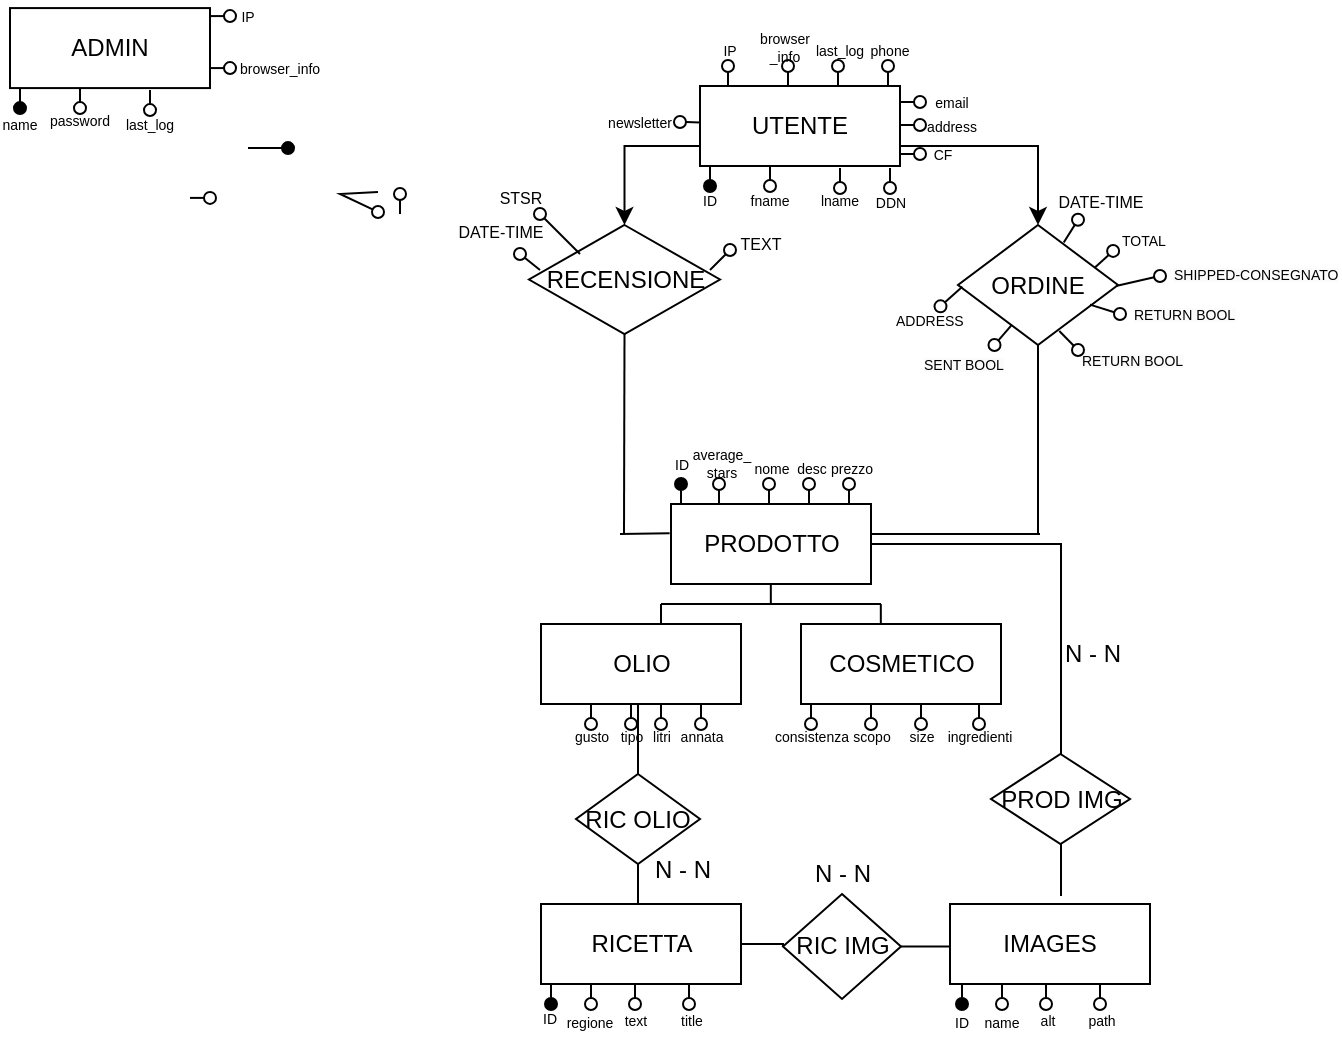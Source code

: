 <mxfile version="24.1.0" type="device">
  <diagram name="Page-1" id="3AYKA9QVEAdV145p8R4H">
    <mxGraphModel dx="765" dy="475" grid="1" gridSize="10" guides="1" tooltips="1" connect="1" arrows="1" fold="1" page="1" pageScale="1" pageWidth="850" pageHeight="1100" math="0" shadow="0">
      <root>
        <mxCell id="0" />
        <mxCell id="1" parent="0" />
        <mxCell id="TqLUojS1CVR_VBdu6LNA-1" value="ADMIN" style="whiteSpace=wrap;html=1;align=center;" vertex="1" parent="1">
          <mxGeometry x="305" y="277.04" width="100" height="40" as="geometry" />
        </mxCell>
        <mxCell id="TqLUojS1CVR_VBdu6LNA-2" value="" style="endArrow=oval;html=1;rounded=0;endFill=1;" edge="1" parent="1">
          <mxGeometry width="50" height="50" relative="1" as="geometry">
            <mxPoint x="424" y="347.04" as="sourcePoint" />
            <mxPoint x="444" y="347.04" as="targetPoint" />
          </mxGeometry>
        </mxCell>
        <mxCell id="TqLUojS1CVR_VBdu6LNA-3" value="" style="endArrow=oval;html=1;rounded=0;endFill=0;" edge="1" parent="1">
          <mxGeometry width="50" height="50" relative="1" as="geometry">
            <mxPoint x="500" y="380" as="sourcePoint" />
            <mxPoint x="500" y="370" as="targetPoint" />
          </mxGeometry>
        </mxCell>
        <mxCell id="TqLUojS1CVR_VBdu6LNA-4" value="" style="endArrow=oval;html=1;rounded=0;endFill=1;" edge="1" parent="1">
          <mxGeometry width="50" height="50" relative="1" as="geometry">
            <mxPoint x="310" y="317.04" as="sourcePoint" />
            <mxPoint x="310" y="327.04" as="targetPoint" />
          </mxGeometry>
        </mxCell>
        <mxCell id="TqLUojS1CVR_VBdu6LNA-5" value="name" style="text;html=1;align=center;verticalAlign=middle;whiteSpace=wrap;rounded=0;fontSize=7;" vertex="1" parent="1">
          <mxGeometry x="300" y="331.04" width="20" height="10" as="geometry" />
        </mxCell>
        <mxCell id="TqLUojS1CVR_VBdu6LNA-11" value="" style="endArrow=oval;html=1;rounded=0;endFill=0;" edge="1" parent="1">
          <mxGeometry width="50" height="50" relative="1" as="geometry">
            <mxPoint x="340" y="317.04" as="sourcePoint" />
            <mxPoint x="340" y="327.04" as="targetPoint" />
          </mxGeometry>
        </mxCell>
        <mxCell id="TqLUojS1CVR_VBdu6LNA-12" value="password" style="text;html=1;align=center;verticalAlign=middle;whiteSpace=wrap;rounded=0;fontSize=7;" vertex="1" parent="1">
          <mxGeometry x="330" y="327.04" width="20" height="13" as="geometry" />
        </mxCell>
        <mxCell id="TqLUojS1CVR_VBdu6LNA-13" value="" style="endArrow=oval;html=1;rounded=0;endFill=0;" edge="1" parent="1">
          <mxGeometry width="50" height="50" relative="1" as="geometry">
            <mxPoint x="375" y="318.04" as="sourcePoint" />
            <mxPoint x="375" y="328.04" as="targetPoint" />
          </mxGeometry>
        </mxCell>
        <mxCell id="TqLUojS1CVR_VBdu6LNA-14" value="last_log" style="text;html=1;align=center;verticalAlign=middle;whiteSpace=wrap;rounded=0;fontSize=7;" vertex="1" parent="1">
          <mxGeometry x="365" y="331.04" width="20" height="10" as="geometry" />
        </mxCell>
        <mxCell id="TqLUojS1CVR_VBdu6LNA-15" value="" style="endArrow=oval;html=1;rounded=0;endFill=0;" edge="1" parent="1">
          <mxGeometry width="50" height="50" relative="1" as="geometry">
            <mxPoint x="405" y="307.04" as="sourcePoint" />
            <mxPoint x="415" y="307.04" as="targetPoint" />
          </mxGeometry>
        </mxCell>
        <mxCell id="TqLUojS1CVR_VBdu6LNA-16" value="browser_info" style="text;html=1;align=center;verticalAlign=middle;whiteSpace=wrap;rounded=0;fontSize=7;" vertex="1" parent="1">
          <mxGeometry x="430" y="303.04" width="20" height="10" as="geometry" />
        </mxCell>
        <mxCell id="TqLUojS1CVR_VBdu6LNA-17" value="" style="endArrow=oval;html=1;rounded=0;endFill=0;" edge="1" parent="1">
          <mxGeometry width="50" height="50" relative="1" as="geometry">
            <mxPoint x="405" y="281.04" as="sourcePoint" />
            <mxPoint x="415" y="281.04" as="targetPoint" />
          </mxGeometry>
        </mxCell>
        <mxCell id="TqLUojS1CVR_VBdu6LNA-18" value="IP" style="text;html=1;align=center;verticalAlign=middle;whiteSpace=wrap;rounded=0;fontSize=7;" vertex="1" parent="1">
          <mxGeometry x="414" y="277.04" width="20" height="10" as="geometry" />
        </mxCell>
        <mxCell id="TqLUojS1CVR_VBdu6LNA-127" style="edgeStyle=orthogonalEdgeStyle;rounded=0;orthogonalLoop=1;jettySize=auto;html=1;exitX=0;exitY=0.75;exitDx=0;exitDy=0;" edge="1" parent="1" source="TqLUojS1CVR_VBdu6LNA-20" target="TqLUojS1CVR_VBdu6LNA-128">
          <mxGeometry relative="1" as="geometry">
            <mxPoint x="600" y="400" as="targetPoint" />
          </mxGeometry>
        </mxCell>
        <mxCell id="TqLUojS1CVR_VBdu6LNA-129" style="edgeStyle=orthogonalEdgeStyle;rounded=0;orthogonalLoop=1;jettySize=auto;html=1;exitX=1;exitY=0.75;exitDx=0;exitDy=0;" edge="1" parent="1" source="TqLUojS1CVR_VBdu6LNA-20" target="TqLUojS1CVR_VBdu6LNA-130">
          <mxGeometry relative="1" as="geometry">
            <mxPoint x="820" y="400" as="targetPoint" />
          </mxGeometry>
        </mxCell>
        <mxCell id="TqLUojS1CVR_VBdu6LNA-20" value="UTENTE" style="whiteSpace=wrap;html=1;align=center;" vertex="1" parent="1">
          <mxGeometry x="650" y="316" width="100" height="40" as="geometry" />
        </mxCell>
        <mxCell id="TqLUojS1CVR_VBdu6LNA-21" value="" style="endArrow=oval;html=1;rounded=0;endFill=1;" edge="1" parent="1">
          <mxGeometry width="50" height="50" relative="1" as="geometry">
            <mxPoint x="655" y="356" as="sourcePoint" />
            <mxPoint x="655" y="366" as="targetPoint" />
          </mxGeometry>
        </mxCell>
        <mxCell id="TqLUojS1CVR_VBdu6LNA-22" value="" style="endArrow=oval;html=1;rounded=0;endFill=0;" edge="1" parent="1">
          <mxGeometry width="50" height="50" relative="1" as="geometry">
            <mxPoint x="685" y="356" as="sourcePoint" />
            <mxPoint x="685" y="366" as="targetPoint" />
          </mxGeometry>
        </mxCell>
        <mxCell id="TqLUojS1CVR_VBdu6LNA-23" value="" style="endArrow=oval;html=1;rounded=0;endFill=0;" edge="1" parent="1">
          <mxGeometry width="50" height="50" relative="1" as="geometry">
            <mxPoint x="720" y="357" as="sourcePoint" />
            <mxPoint x="720" y="367" as="targetPoint" />
          </mxGeometry>
        </mxCell>
        <mxCell id="TqLUojS1CVR_VBdu6LNA-24" value="" style="endArrow=oval;html=1;rounded=0;endFill=0;" edge="1" parent="1">
          <mxGeometry width="50" height="50" relative="1" as="geometry">
            <mxPoint x="750" y="335.5" as="sourcePoint" />
            <mxPoint x="760" y="335.5" as="targetPoint" />
          </mxGeometry>
        </mxCell>
        <mxCell id="TqLUojS1CVR_VBdu6LNA-25" value="address" style="text;html=1;align=center;verticalAlign=middle;whiteSpace=wrap;rounded=0;fontSize=7;" vertex="1" parent="1">
          <mxGeometry x="766" y="331.5" width="20" height="10" as="geometry" />
        </mxCell>
        <mxCell id="TqLUojS1CVR_VBdu6LNA-26" value="" style="endArrow=oval;html=1;rounded=0;endFill=0;" edge="1" parent="1">
          <mxGeometry width="50" height="50" relative="1" as="geometry">
            <mxPoint x="750" y="350" as="sourcePoint" />
            <mxPoint x="760" y="350" as="targetPoint" />
          </mxGeometry>
        </mxCell>
        <mxCell id="TqLUojS1CVR_VBdu6LNA-27" value="ID" style="text;html=1;align=center;verticalAlign=middle;whiteSpace=wrap;rounded=0;fontSize=7;" vertex="1" parent="1">
          <mxGeometry x="645" y="369" width="20" height="10" as="geometry" />
        </mxCell>
        <mxCell id="TqLUojS1CVR_VBdu6LNA-28" value="fname" style="text;html=1;align=center;verticalAlign=middle;whiteSpace=wrap;rounded=0;fontSize=7;" vertex="1" parent="1">
          <mxGeometry x="675" y="369" width="20" height="10" as="geometry" />
        </mxCell>
        <mxCell id="TqLUojS1CVR_VBdu6LNA-29" value="lname" style="text;html=1;align=center;verticalAlign=middle;whiteSpace=wrap;rounded=0;fontSize=7;" vertex="1" parent="1">
          <mxGeometry x="710" y="369" width="20" height="10" as="geometry" />
        </mxCell>
        <mxCell id="TqLUojS1CVR_VBdu6LNA-30" value="" style="endArrow=oval;html=1;rounded=0;endFill=0;" edge="1" parent="1">
          <mxGeometry width="50" height="50" relative="1" as="geometry">
            <mxPoint x="745" y="357" as="sourcePoint" />
            <mxPoint x="745" y="367" as="targetPoint" />
          </mxGeometry>
        </mxCell>
        <mxCell id="TqLUojS1CVR_VBdu6LNA-31" value="DDN" style="text;html=1;align=center;verticalAlign=middle;whiteSpace=wrap;rounded=0;fontSize=7;" vertex="1" parent="1">
          <mxGeometry x="738" y="370" width="15" height="9" as="geometry" />
        </mxCell>
        <mxCell id="TqLUojS1CVR_VBdu6LNA-32" value="CF" style="text;html=1;align=center;verticalAlign=middle;whiteSpace=wrap;rounded=0;fontSize=7;" vertex="1" parent="1">
          <mxGeometry x="764" y="346" width="15" height="9" as="geometry" />
        </mxCell>
        <mxCell id="TqLUojS1CVR_VBdu6LNA-33" value="" style="endArrow=oval;html=1;rounded=0;endFill=0;" edge="1" parent="1">
          <mxGeometry width="50" height="50" relative="1" as="geometry">
            <mxPoint x="750" y="324" as="sourcePoint" />
            <mxPoint x="760" y="324" as="targetPoint" />
          </mxGeometry>
        </mxCell>
        <mxCell id="TqLUojS1CVR_VBdu6LNA-34" value="email" style="text;html=1;align=center;verticalAlign=middle;whiteSpace=wrap;rounded=0;fontSize=7;" vertex="1" parent="1">
          <mxGeometry x="766" y="320" width="20" height="10" as="geometry" />
        </mxCell>
        <mxCell id="TqLUojS1CVR_VBdu6LNA-36" value="phone" style="text;html=1;align=center;verticalAlign=middle;whiteSpace=wrap;rounded=0;fontSize=7;" vertex="1" parent="1">
          <mxGeometry x="735" y="294" width="20" height="10" as="geometry" />
        </mxCell>
        <mxCell id="TqLUojS1CVR_VBdu6LNA-37" value="" style="endArrow=oval;html=1;rounded=0;endFill=0;" edge="1" parent="1">
          <mxGeometry width="50" height="50" relative="1" as="geometry">
            <mxPoint x="744" y="316" as="sourcePoint" />
            <mxPoint x="744" y="306" as="targetPoint" />
          </mxGeometry>
        </mxCell>
        <mxCell id="TqLUojS1CVR_VBdu6LNA-38" value="last_log" style="text;html=1;align=center;verticalAlign=middle;whiteSpace=wrap;rounded=0;fontSize=7;" vertex="1" parent="1">
          <mxGeometry x="710" y="294" width="20" height="10" as="geometry" />
        </mxCell>
        <mxCell id="TqLUojS1CVR_VBdu6LNA-39" value="" style="endArrow=oval;html=1;rounded=0;endFill=0;" edge="1" parent="1">
          <mxGeometry width="50" height="50" relative="1" as="geometry">
            <mxPoint x="719" y="316" as="sourcePoint" />
            <mxPoint x="719" y="306" as="targetPoint" />
          </mxGeometry>
        </mxCell>
        <mxCell id="TqLUojS1CVR_VBdu6LNA-40" value="browser _info" style="text;html=1;align=center;verticalAlign=middle;whiteSpace=wrap;rounded=0;fontSize=7;" vertex="1" parent="1">
          <mxGeometry x="680" y="290" width="25" height="14" as="geometry" />
        </mxCell>
        <mxCell id="TqLUojS1CVR_VBdu6LNA-41" value="" style="endArrow=oval;html=1;rounded=0;endFill=0;" edge="1" parent="1">
          <mxGeometry width="50" height="50" relative="1" as="geometry">
            <mxPoint x="694" y="316" as="sourcePoint" />
            <mxPoint x="694" y="306" as="targetPoint" />
          </mxGeometry>
        </mxCell>
        <mxCell id="TqLUojS1CVR_VBdu6LNA-42" value="IP" style="text;html=1;align=center;verticalAlign=middle;whiteSpace=wrap;rounded=0;fontSize=7;" vertex="1" parent="1">
          <mxGeometry x="655" y="294" width="20" height="10" as="geometry" />
        </mxCell>
        <mxCell id="TqLUojS1CVR_VBdu6LNA-43" value="" style="endArrow=oval;html=1;rounded=0;endFill=0;" edge="1" parent="1">
          <mxGeometry width="50" height="50" relative="1" as="geometry">
            <mxPoint x="664" y="316" as="sourcePoint" />
            <mxPoint x="664" y="306" as="targetPoint" />
          </mxGeometry>
        </mxCell>
        <mxCell id="TqLUojS1CVR_VBdu6LNA-46" value="" style="endArrow=oval;html=1;rounded=0;endFill=0;" edge="1" parent="1">
          <mxGeometry width="50" height="50" relative="1" as="geometry">
            <mxPoint x="489" y="369" as="sourcePoint" />
            <mxPoint x="489" y="379" as="targetPoint" />
            <Array as="points">
              <mxPoint x="470" y="370" />
            </Array>
          </mxGeometry>
        </mxCell>
        <mxCell id="TqLUojS1CVR_VBdu6LNA-47" value="" style="endArrow=oval;html=1;rounded=0;endFill=0;" edge="1" parent="1">
          <mxGeometry width="50" height="50" relative="1" as="geometry">
            <mxPoint x="395" y="371.95" as="sourcePoint" />
            <mxPoint x="405" y="371.95" as="targetPoint" />
          </mxGeometry>
        </mxCell>
        <mxCell id="TqLUojS1CVR_VBdu6LNA-48" value="" style="endArrow=oval;html=1;rounded=0;endFill=0;entryX=-0.122;entryY=1.023;entryDx=0;entryDy=0;entryPerimeter=0;" edge="1" parent="1" target="TqLUojS1CVR_VBdu6LNA-140">
          <mxGeometry width="50" height="50" relative="1" as="geometry">
            <mxPoint x="845" y="409" as="sourcePoint" />
            <mxPoint x="855" y="393.91" as="targetPoint" />
          </mxGeometry>
        </mxCell>
        <mxCell id="TqLUojS1CVR_VBdu6LNA-50" value="" style="endArrow=oval;html=1;rounded=0;endFill=0;" edge="1" parent="1">
          <mxGeometry width="50" height="50" relative="1" as="geometry">
            <mxPoint x="650" y="334.19" as="sourcePoint" />
            <mxPoint x="640" y="334" as="targetPoint" />
          </mxGeometry>
        </mxCell>
        <mxCell id="TqLUojS1CVR_VBdu6LNA-51" value="newsletter" style="text;html=1;align=center;verticalAlign=middle;whiteSpace=wrap;rounded=0;fontSize=7;" vertex="1" parent="1">
          <mxGeometry x="610" y="330" width="20" height="10" as="geometry" />
        </mxCell>
        <mxCell id="TqLUojS1CVR_VBdu6LNA-123" style="edgeStyle=orthogonalEdgeStyle;rounded=0;orthogonalLoop=1;jettySize=auto;html=1;exitX=1;exitY=0.5;exitDx=0;exitDy=0;endArrow=none;endFill=0;entryX=0.555;entryY=-0.1;entryDx=0;entryDy=0;entryPerimeter=0;" edge="1" parent="1" source="TqLUojS1CVR_VBdu6LNA-52" target="TqLUojS1CVR_VBdu6LNA-107">
          <mxGeometry relative="1" as="geometry">
            <mxPoint x="850.5" y="545" as="targetPoint" />
          </mxGeometry>
        </mxCell>
        <mxCell id="TqLUojS1CVR_VBdu6LNA-52" value="PRODOTTO" style="whiteSpace=wrap;html=1;align=center;" vertex="1" parent="1">
          <mxGeometry x="635.5" y="525" width="100" height="40" as="geometry" />
        </mxCell>
        <mxCell id="TqLUojS1CVR_VBdu6LNA-53" value="" style="endArrow=oval;html=1;rounded=0;endFill=1;" edge="1" parent="1">
          <mxGeometry width="50" height="50" relative="1" as="geometry">
            <mxPoint x="640.5" y="525" as="sourcePoint" />
            <mxPoint x="640.5" y="515" as="targetPoint" />
          </mxGeometry>
        </mxCell>
        <mxCell id="TqLUojS1CVR_VBdu6LNA-54" value="ID" style="text;html=1;align=center;verticalAlign=middle;whiteSpace=wrap;rounded=0;fontSize=7;" vertex="1" parent="1">
          <mxGeometry x="630.5" y="501" width="20" height="10" as="geometry" />
        </mxCell>
        <mxCell id="TqLUojS1CVR_VBdu6LNA-55" value="average_&lt;div&gt;stars&lt;/div&gt;" style="text;html=1;align=center;verticalAlign=middle;whiteSpace=wrap;rounded=0;fontSize=7;" vertex="1" parent="1">
          <mxGeometry x="650.5" y="500" width="20" height="10" as="geometry" />
        </mxCell>
        <mxCell id="TqLUojS1CVR_VBdu6LNA-56" value="" style="endArrow=oval;html=1;rounded=0;endFill=0;" edge="1" parent="1">
          <mxGeometry width="50" height="50" relative="1" as="geometry">
            <mxPoint x="659.5" y="525" as="sourcePoint" />
            <mxPoint x="659.5" y="515" as="targetPoint" />
          </mxGeometry>
        </mxCell>
        <mxCell id="TqLUojS1CVR_VBdu6LNA-57" value="nome" style="text;html=1;align=center;verticalAlign=middle;whiteSpace=wrap;rounded=0;fontSize=7;" vertex="1" parent="1">
          <mxGeometry x="675.5" y="503" width="20" height="10" as="geometry" />
        </mxCell>
        <mxCell id="TqLUojS1CVR_VBdu6LNA-58" value="" style="endArrow=oval;html=1;rounded=0;endFill=0;" edge="1" parent="1">
          <mxGeometry width="50" height="50" relative="1" as="geometry">
            <mxPoint x="684.5" y="525" as="sourcePoint" />
            <mxPoint x="684.5" y="515" as="targetPoint" />
          </mxGeometry>
        </mxCell>
        <mxCell id="TqLUojS1CVR_VBdu6LNA-59" value="desc" style="text;html=1;align=center;verticalAlign=middle;whiteSpace=wrap;rounded=0;fontSize=7;" vertex="1" parent="1">
          <mxGeometry x="695.5" y="503" width="20" height="10" as="geometry" />
        </mxCell>
        <mxCell id="TqLUojS1CVR_VBdu6LNA-60" value="" style="endArrow=oval;html=1;rounded=0;endFill=0;" edge="1" parent="1">
          <mxGeometry width="50" height="50" relative="1" as="geometry">
            <mxPoint x="704.5" y="525" as="sourcePoint" />
            <mxPoint x="704.5" y="515" as="targetPoint" />
          </mxGeometry>
        </mxCell>
        <mxCell id="TqLUojS1CVR_VBdu6LNA-116" style="edgeStyle=orthogonalEdgeStyle;rounded=0;orthogonalLoop=1;jettySize=auto;html=1;exitX=0.5;exitY=1;exitDx=0;exitDy=0;" edge="1" parent="1" source="TqLUojS1CVR_VBdu6LNA-61">
          <mxGeometry relative="1" as="geometry">
            <mxPoint x="620.5" y="615" as="targetPoint" />
          </mxGeometry>
        </mxCell>
        <mxCell id="TqLUojS1CVR_VBdu6LNA-119" style="edgeStyle=orthogonalEdgeStyle;rounded=0;orthogonalLoop=1;jettySize=auto;html=1;exitX=0.5;exitY=1;exitDx=0;exitDy=0;entryX=0.5;entryY=0;entryDx=0;entryDy=0;endArrow=none;endFill=0;" edge="1" parent="1" source="TqLUojS1CVR_VBdu6LNA-61" target="TqLUojS1CVR_VBdu6LNA-118">
          <mxGeometry relative="1" as="geometry" />
        </mxCell>
        <mxCell id="TqLUojS1CVR_VBdu6LNA-61" value="OLIO" style="whiteSpace=wrap;html=1;align=center;" vertex="1" parent="1">
          <mxGeometry x="570.5" y="585" width="100" height="40" as="geometry" />
        </mxCell>
        <mxCell id="TqLUojS1CVR_VBdu6LNA-62" value="COSMETICO" style="whiteSpace=wrap;html=1;align=center;" vertex="1" parent="1">
          <mxGeometry x="700.5" y="585" width="100" height="40" as="geometry" />
        </mxCell>
        <mxCell id="TqLUojS1CVR_VBdu6LNA-63" value="" style="endArrow=none;html=1;rounded=0;" edge="1" parent="1">
          <mxGeometry width="50" height="50" relative="1" as="geometry">
            <mxPoint x="630.5" y="585" as="sourcePoint" />
            <mxPoint x="630.5" y="575" as="targetPoint" />
          </mxGeometry>
        </mxCell>
        <mxCell id="TqLUojS1CVR_VBdu6LNA-64" value="" style="endArrow=none;html=1;rounded=0;" edge="1" parent="1">
          <mxGeometry width="50" height="50" relative="1" as="geometry">
            <mxPoint x="740.41" y="585" as="sourcePoint" />
            <mxPoint x="740.41" y="575" as="targetPoint" />
          </mxGeometry>
        </mxCell>
        <mxCell id="TqLUojS1CVR_VBdu6LNA-65" value="" style="endArrow=none;html=1;rounded=0;" edge="1" parent="1">
          <mxGeometry width="50" height="50" relative="1" as="geometry">
            <mxPoint x="630.5" y="575" as="sourcePoint" />
            <mxPoint x="740.5" y="575" as="targetPoint" />
          </mxGeometry>
        </mxCell>
        <mxCell id="TqLUojS1CVR_VBdu6LNA-66" value="" style="endArrow=none;html=1;rounded=0;" edge="1" parent="1">
          <mxGeometry width="50" height="50" relative="1" as="geometry">
            <mxPoint x="685.41" y="575" as="sourcePoint" />
            <mxPoint x="685.41" y="565" as="targetPoint" />
          </mxGeometry>
        </mxCell>
        <mxCell id="TqLUojS1CVR_VBdu6LNA-69" value="" style="endArrow=oval;html=1;rounded=0;endFill=0;" edge="1" parent="1">
          <mxGeometry width="50" height="50" relative="1" as="geometry">
            <mxPoint x="595.5" y="625" as="sourcePoint" />
            <mxPoint x="595.5" y="635" as="targetPoint" />
          </mxGeometry>
        </mxCell>
        <mxCell id="TqLUojS1CVR_VBdu6LNA-70" value="gusto" style="text;html=1;align=center;verticalAlign=middle;whiteSpace=wrap;rounded=0;fontSize=7;" vertex="1" parent="1">
          <mxGeometry x="585.5" y="635" width="20" height="13" as="geometry" />
        </mxCell>
        <mxCell id="TqLUojS1CVR_VBdu6LNA-71" value="" style="endArrow=oval;html=1;rounded=0;endFill=0;" edge="1" parent="1">
          <mxGeometry width="50" height="50" relative="1" as="geometry">
            <mxPoint x="615.5" y="625" as="sourcePoint" />
            <mxPoint x="615.5" y="635" as="targetPoint" />
          </mxGeometry>
        </mxCell>
        <mxCell id="TqLUojS1CVR_VBdu6LNA-72" value="tipo" style="text;html=1;align=center;verticalAlign=middle;whiteSpace=wrap;rounded=0;fontSize=7;" vertex="1" parent="1">
          <mxGeometry x="605.5" y="635" width="20" height="13" as="geometry" />
        </mxCell>
        <mxCell id="TqLUojS1CVR_VBdu6LNA-73" value="" style="endArrow=oval;html=1;rounded=0;endFill=0;" edge="1" parent="1">
          <mxGeometry width="50" height="50" relative="1" as="geometry">
            <mxPoint x="630.5" y="625" as="sourcePoint" />
            <mxPoint x="630.5" y="635" as="targetPoint" />
          </mxGeometry>
        </mxCell>
        <mxCell id="TqLUojS1CVR_VBdu6LNA-74" value="litri" style="text;html=1;align=center;verticalAlign=middle;whiteSpace=wrap;rounded=0;fontSize=7;" vertex="1" parent="1">
          <mxGeometry x="620.5" y="635" width="20" height="13" as="geometry" />
        </mxCell>
        <mxCell id="TqLUojS1CVR_VBdu6LNA-75" value="" style="endArrow=oval;html=1;rounded=0;endFill=0;" edge="1" parent="1">
          <mxGeometry width="50" height="50" relative="1" as="geometry">
            <mxPoint x="650.5" y="625" as="sourcePoint" />
            <mxPoint x="650.5" y="635" as="targetPoint" />
          </mxGeometry>
        </mxCell>
        <mxCell id="TqLUojS1CVR_VBdu6LNA-76" value="annata" style="text;html=1;align=center;verticalAlign=middle;whiteSpace=wrap;rounded=0;fontSize=7;" vertex="1" parent="1">
          <mxGeometry x="640.5" y="635" width="20" height="13" as="geometry" />
        </mxCell>
        <mxCell id="TqLUojS1CVR_VBdu6LNA-77" value="prezzo" style="text;html=1;align=center;verticalAlign=middle;whiteSpace=wrap;rounded=0;fontSize=7;" vertex="1" parent="1">
          <mxGeometry x="715.5" y="503" width="20" height="10" as="geometry" />
        </mxCell>
        <mxCell id="TqLUojS1CVR_VBdu6LNA-78" value="" style="endArrow=oval;html=1;rounded=0;endFill=0;" edge="1" parent="1">
          <mxGeometry width="50" height="50" relative="1" as="geometry">
            <mxPoint x="724.5" y="525" as="sourcePoint" />
            <mxPoint x="724.5" y="515" as="targetPoint" />
          </mxGeometry>
        </mxCell>
        <mxCell id="TqLUojS1CVR_VBdu6LNA-79" value="" style="endArrow=oval;html=1;rounded=0;endFill=0;" edge="1" parent="1">
          <mxGeometry width="50" height="50" relative="1" as="geometry">
            <mxPoint x="705.5" y="625" as="sourcePoint" />
            <mxPoint x="705.5" y="635" as="targetPoint" />
          </mxGeometry>
        </mxCell>
        <mxCell id="TqLUojS1CVR_VBdu6LNA-80" value="consistenza" style="text;html=1;align=center;verticalAlign=middle;whiteSpace=wrap;rounded=0;fontSize=7;" vertex="1" parent="1">
          <mxGeometry x="695.5" y="635" width="20" height="13" as="geometry" />
        </mxCell>
        <mxCell id="TqLUojS1CVR_VBdu6LNA-81" value="" style="endArrow=oval;html=1;rounded=0;endFill=0;" edge="1" parent="1">
          <mxGeometry width="50" height="50" relative="1" as="geometry">
            <mxPoint x="735.5" y="625" as="sourcePoint" />
            <mxPoint x="735.5" y="635" as="targetPoint" />
          </mxGeometry>
        </mxCell>
        <mxCell id="TqLUojS1CVR_VBdu6LNA-82" value="scopo" style="text;html=1;align=center;verticalAlign=middle;whiteSpace=wrap;rounded=0;fontSize=7;" vertex="1" parent="1">
          <mxGeometry x="725.5" y="635" width="20" height="13" as="geometry" />
        </mxCell>
        <mxCell id="TqLUojS1CVR_VBdu6LNA-83" value="" style="endArrow=oval;html=1;rounded=0;endFill=0;" edge="1" parent="1">
          <mxGeometry width="50" height="50" relative="1" as="geometry">
            <mxPoint x="760.5" y="625" as="sourcePoint" />
            <mxPoint x="760.5" y="635" as="targetPoint" />
          </mxGeometry>
        </mxCell>
        <mxCell id="TqLUojS1CVR_VBdu6LNA-84" value="size" style="text;html=1;align=center;verticalAlign=middle;whiteSpace=wrap;rounded=0;fontSize=7;" vertex="1" parent="1">
          <mxGeometry x="750.5" y="635" width="20" height="13" as="geometry" />
        </mxCell>
        <mxCell id="TqLUojS1CVR_VBdu6LNA-85" value="" style="endArrow=oval;html=1;rounded=0;endFill=0;" edge="1" parent="1">
          <mxGeometry width="50" height="50" relative="1" as="geometry">
            <mxPoint x="789.5" y="625" as="sourcePoint" />
            <mxPoint x="789.5" y="635" as="targetPoint" />
          </mxGeometry>
        </mxCell>
        <mxCell id="TqLUojS1CVR_VBdu6LNA-86" value="ingredienti" style="text;html=1;align=center;verticalAlign=middle;whiteSpace=wrap;rounded=0;fontSize=7;" vertex="1" parent="1">
          <mxGeometry x="779.5" y="635" width="20" height="13" as="geometry" />
        </mxCell>
        <mxCell id="TqLUojS1CVR_VBdu6LNA-122" style="edgeStyle=orthogonalEdgeStyle;rounded=0;orthogonalLoop=1;jettySize=auto;html=1;exitX=1;exitY=0.5;exitDx=0;exitDy=0;entryX=0;entryY=0.5;entryDx=0;entryDy=0;endArrow=none;endFill=0;" edge="1" parent="1" source="TqLUojS1CVR_VBdu6LNA-156" target="TqLUojS1CVR_VBdu6LNA-107">
          <mxGeometry relative="1" as="geometry" />
        </mxCell>
        <mxCell id="TqLUojS1CVR_VBdu6LNA-88" value="RICETTA" style="whiteSpace=wrap;html=1;align=center;" vertex="1" parent="1">
          <mxGeometry x="570.5" y="725" width="100" height="40" as="geometry" />
        </mxCell>
        <mxCell id="TqLUojS1CVR_VBdu6LNA-91" value="ID" style="text;html=1;align=center;verticalAlign=middle;whiteSpace=wrap;rounded=0;fontSize=7;" vertex="1" parent="1">
          <mxGeometry x="565" y="778" width="20" height="10" as="geometry" />
        </mxCell>
        <mxCell id="TqLUojS1CVR_VBdu6LNA-92" value="regione" style="text;html=1;align=center;verticalAlign=middle;whiteSpace=wrap;rounded=0;fontSize=7;" vertex="1" parent="1">
          <mxGeometry x="585" y="780" width="20" height="10" as="geometry" />
        </mxCell>
        <mxCell id="TqLUojS1CVR_VBdu6LNA-95" value="text" style="text;html=1;align=center;verticalAlign=middle;whiteSpace=wrap;rounded=0;fontSize=7;" vertex="1" parent="1">
          <mxGeometry x="608" y="779" width="20" height="10" as="geometry" />
        </mxCell>
        <mxCell id="TqLUojS1CVR_VBdu6LNA-97" value="title" style="text;html=1;align=center;verticalAlign=middle;whiteSpace=wrap;rounded=0;fontSize=7;" vertex="1" parent="1">
          <mxGeometry x="635.5" y="779" width="20" height="10" as="geometry" />
        </mxCell>
        <mxCell id="TqLUojS1CVR_VBdu6LNA-99" value="" style="endArrow=oval;html=1;rounded=0;endFill=1;" edge="1" parent="1">
          <mxGeometry width="50" height="50" relative="1" as="geometry">
            <mxPoint x="575.5" y="765" as="sourcePoint" />
            <mxPoint x="575.5" y="775" as="targetPoint" />
          </mxGeometry>
        </mxCell>
        <mxCell id="TqLUojS1CVR_VBdu6LNA-101" value="" style="endArrow=oval;html=1;rounded=0;endFill=0;" edge="1" parent="1">
          <mxGeometry width="50" height="50" relative="1" as="geometry">
            <mxPoint x="595.5" y="765" as="sourcePoint" />
            <mxPoint x="595.5" y="775" as="targetPoint" />
          </mxGeometry>
        </mxCell>
        <mxCell id="TqLUojS1CVR_VBdu6LNA-103" value="" style="endArrow=oval;html=1;rounded=0;endFill=0;" edge="1" parent="1">
          <mxGeometry width="50" height="50" relative="1" as="geometry">
            <mxPoint x="617.5" y="765" as="sourcePoint" />
            <mxPoint x="617.5" y="775" as="targetPoint" />
          </mxGeometry>
        </mxCell>
        <mxCell id="TqLUojS1CVR_VBdu6LNA-105" value="" style="endArrow=oval;html=1;rounded=0;endFill=0;" edge="1" parent="1">
          <mxGeometry width="50" height="50" relative="1" as="geometry">
            <mxPoint x="644.5" y="765" as="sourcePoint" />
            <mxPoint x="644.5" y="775" as="targetPoint" />
          </mxGeometry>
        </mxCell>
        <mxCell id="TqLUojS1CVR_VBdu6LNA-107" value="IMAGES" style="whiteSpace=wrap;html=1;align=center;" vertex="1" parent="1">
          <mxGeometry x="775" y="725" width="100" height="40" as="geometry" />
        </mxCell>
        <mxCell id="TqLUojS1CVR_VBdu6LNA-108" value="name" style="text;html=1;align=center;verticalAlign=middle;whiteSpace=wrap;rounded=0;fontSize=7;" vertex="1" parent="1">
          <mxGeometry x="790.5" y="780" width="20" height="10" as="geometry" />
        </mxCell>
        <mxCell id="TqLUojS1CVR_VBdu6LNA-109" value="alt" style="text;html=1;align=center;verticalAlign=middle;whiteSpace=wrap;rounded=0;fontSize=7;" vertex="1" parent="1">
          <mxGeometry x="813.5" y="779" width="20" height="10" as="geometry" />
        </mxCell>
        <mxCell id="TqLUojS1CVR_VBdu6LNA-110" value="path" style="text;html=1;align=center;verticalAlign=middle;whiteSpace=wrap;rounded=0;fontSize=7;" vertex="1" parent="1">
          <mxGeometry x="841" y="779" width="20" height="10" as="geometry" />
        </mxCell>
        <mxCell id="TqLUojS1CVR_VBdu6LNA-111" value="" style="endArrow=oval;html=1;rounded=0;endFill=1;" edge="1" parent="1">
          <mxGeometry width="50" height="50" relative="1" as="geometry">
            <mxPoint x="781" y="765" as="sourcePoint" />
            <mxPoint x="781" y="775" as="targetPoint" />
          </mxGeometry>
        </mxCell>
        <mxCell id="TqLUojS1CVR_VBdu6LNA-112" value="" style="endArrow=oval;html=1;rounded=0;endFill=0;" edge="1" parent="1">
          <mxGeometry width="50" height="50" relative="1" as="geometry">
            <mxPoint x="801" y="765" as="sourcePoint" />
            <mxPoint x="801" y="775" as="targetPoint" />
          </mxGeometry>
        </mxCell>
        <mxCell id="TqLUojS1CVR_VBdu6LNA-113" value="" style="endArrow=oval;html=1;rounded=0;endFill=0;" edge="1" parent="1">
          <mxGeometry width="50" height="50" relative="1" as="geometry">
            <mxPoint x="823" y="765" as="sourcePoint" />
            <mxPoint x="823" y="775" as="targetPoint" />
          </mxGeometry>
        </mxCell>
        <mxCell id="TqLUojS1CVR_VBdu6LNA-114" value="" style="endArrow=oval;html=1;rounded=0;endFill=0;" edge="1" parent="1">
          <mxGeometry width="50" height="50" relative="1" as="geometry">
            <mxPoint x="850" y="765" as="sourcePoint" />
            <mxPoint x="850" y="775" as="targetPoint" />
          </mxGeometry>
        </mxCell>
        <mxCell id="TqLUojS1CVR_VBdu6LNA-115" value="ID" style="text;html=1;align=center;verticalAlign=middle;whiteSpace=wrap;rounded=0;fontSize=7;" vertex="1" parent="1">
          <mxGeometry x="770.5" y="780" width="20" height="10" as="geometry" />
        </mxCell>
        <mxCell id="TqLUojS1CVR_VBdu6LNA-121" style="edgeStyle=orthogonalEdgeStyle;rounded=0;orthogonalLoop=1;jettySize=auto;html=1;exitX=0.5;exitY=1;exitDx=0;exitDy=0;endArrow=none;endFill=0;" edge="1" parent="1" source="TqLUojS1CVR_VBdu6LNA-118" target="TqLUojS1CVR_VBdu6LNA-88">
          <mxGeometry relative="1" as="geometry" />
        </mxCell>
        <mxCell id="TqLUojS1CVR_VBdu6LNA-118" value="RIC OLIO" style="rhombus;whiteSpace=wrap;html=1;" vertex="1" parent="1">
          <mxGeometry x="588" y="660" width="62" height="45" as="geometry" />
        </mxCell>
        <mxCell id="TqLUojS1CVR_VBdu6LNA-124" value="N - N" style="text;html=1;align=center;verticalAlign=middle;resizable=0;points=[];autosize=1;strokeColor=none;fillColor=none;" vertex="1" parent="1">
          <mxGeometry x="696" y="695" width="50" height="30" as="geometry" />
        </mxCell>
        <mxCell id="TqLUojS1CVR_VBdu6LNA-125" value="&lt;p style=&quot;line-height: 120%;&quot;&gt;N - N&lt;/p&gt;" style="text;html=1;align=center;verticalAlign=middle;resizable=0;points=[];autosize=1;strokeColor=none;fillColor=none;" vertex="1" parent="1">
          <mxGeometry x="615.5" y="683" width="50" height="50" as="geometry" />
        </mxCell>
        <mxCell id="TqLUojS1CVR_VBdu6LNA-126" value="N - N" style="text;html=1;align=center;verticalAlign=middle;resizable=0;points=[];autosize=1;strokeColor=none;fillColor=none;" vertex="1" parent="1">
          <mxGeometry x="820.5" y="585" width="50" height="30" as="geometry" />
        </mxCell>
        <mxCell id="TqLUojS1CVR_VBdu6LNA-128" value="RECENSIONE" style="rhombus;whiteSpace=wrap;html=1;" vertex="1" parent="1">
          <mxGeometry x="564.5" y="385.5" width="95.5" height="54.5" as="geometry" />
        </mxCell>
        <mxCell id="TqLUojS1CVR_VBdu6LNA-130" value="ORDINE" style="rhombus;whiteSpace=wrap;html=1;" vertex="1" parent="1">
          <mxGeometry x="779" y="385.5" width="80" height="60" as="geometry" />
        </mxCell>
        <mxCell id="TqLUojS1CVR_VBdu6LNA-132" value="" style="endArrow=oval;html=1;rounded=0;endFill=0;" edge="1" parent="1">
          <mxGeometry width="50" height="50" relative="1" as="geometry">
            <mxPoint x="570" y="408" as="sourcePoint" />
            <mxPoint x="560" y="400" as="targetPoint" />
          </mxGeometry>
        </mxCell>
        <mxCell id="TqLUojS1CVR_VBdu6LNA-133" value="" style="endArrow=oval;html=1;rounded=0;endFill=0;exitX=0.267;exitY=0.266;exitDx=0;exitDy=0;exitPerimeter=0;" edge="1" parent="1" source="TqLUojS1CVR_VBdu6LNA-128">
          <mxGeometry width="50" height="50" relative="1" as="geometry">
            <mxPoint x="590" y="395.5" as="sourcePoint" />
            <mxPoint x="570" y="380" as="targetPoint" />
          </mxGeometry>
        </mxCell>
        <mxCell id="TqLUojS1CVR_VBdu6LNA-134" value="" style="endArrow=oval;html=1;rounded=0;endFill=0;" edge="1" parent="1">
          <mxGeometry width="50" height="50" relative="1" as="geometry">
            <mxPoint x="655" y="408" as="sourcePoint" />
            <mxPoint x="665" y="398" as="targetPoint" />
          </mxGeometry>
        </mxCell>
        <mxCell id="TqLUojS1CVR_VBdu6LNA-135" value="&lt;font style=&quot;font-size: 8px;&quot;&gt;STSR&lt;/font&gt;" style="text;html=1;align=center;verticalAlign=middle;resizable=0;points=[];autosize=1;strokeColor=none;fillColor=none;" vertex="1" parent="1">
          <mxGeometry x="540" y="356" width="40" height="30" as="geometry" />
        </mxCell>
        <mxCell id="TqLUojS1CVR_VBdu6LNA-137" value="&lt;span style=&quot;font-size: 8px;&quot;&gt;DATE-TIME&lt;/span&gt;" style="text;html=1;align=center;verticalAlign=middle;resizable=0;points=[];autosize=1;strokeColor=none;fillColor=none;" vertex="1" parent="1">
          <mxGeometry x="515" y="373" width="70" height="30" as="geometry" />
        </mxCell>
        <mxCell id="TqLUojS1CVR_VBdu6LNA-138" value="&lt;span style=&quot;font-size: 8px;&quot;&gt;TEXT&lt;/span&gt;" style="text;html=1;align=center;verticalAlign=middle;resizable=0;points=[];autosize=1;strokeColor=none;fillColor=none;" vertex="1" parent="1">
          <mxGeometry x="660" y="379" width="40" height="30" as="geometry" />
        </mxCell>
        <mxCell id="TqLUojS1CVR_VBdu6LNA-139" value="&lt;span style=&quot;font-size: 8px;&quot;&gt;DATE-TIME&lt;/span&gt;" style="text;html=1;align=center;verticalAlign=middle;resizable=0;points=[];autosize=1;strokeColor=none;fillColor=none;" vertex="1" parent="1">
          <mxGeometry x="815" y="358" width="70" height="30" as="geometry" />
        </mxCell>
        <mxCell id="TqLUojS1CVR_VBdu6LNA-140" value="&lt;div style=&quot;text-align: center;&quot;&gt;&lt;span style=&quot;background-color: initial; font-size: 7px;&quot;&gt;TOTAL&lt;/span&gt;&lt;/div&gt;" style="text;whiteSpace=wrap;html=1;" vertex="1" parent="1">
          <mxGeometry x="859" y="378" width="20" height="20" as="geometry" />
        </mxCell>
        <mxCell id="TqLUojS1CVR_VBdu6LNA-142" value="&lt;span style=&quot;color: rgb(0, 0, 0); font-family: Helvetica; font-size: 7px; font-style: normal; font-variant-ligatures: normal; font-variant-caps: normal; font-weight: 400; letter-spacing: normal; orphans: 2; text-align: center; text-indent: 0px; text-transform: none; widows: 2; word-spacing: 0px; -webkit-text-stroke-width: 0px; white-space: normal; background-color: rgb(251, 251, 251); text-decoration-thickness: initial; text-decoration-style: initial; text-decoration-color: initial; display: inline !important; float: none;&quot;&gt;SHIPPED-CONSEGNATO&lt;/span&gt;" style="text;whiteSpace=wrap;html=1;" vertex="1" parent="1">
          <mxGeometry x="885" y="395" width="85" height="20" as="geometry" />
        </mxCell>
        <mxCell id="TqLUojS1CVR_VBdu6LNA-143" value="&lt;span style=&quot;color: rgb(0, 0, 0); font-family: Helvetica; font-size: 7px; font-style: normal; font-variant-ligatures: normal; font-variant-caps: normal; font-weight: 400; letter-spacing: normal; orphans: 2; text-align: center; text-indent: 0px; text-transform: none; widows: 2; word-spacing: 0px; -webkit-text-stroke-width: 0px; white-space: normal; background-color: rgb(251, 251, 251); text-decoration-thickness: initial; text-decoration-style: initial; text-decoration-color: initial; display: inline !important; float: none;&quot;&gt;RETURN BOOL&lt;/span&gt;" style="text;whiteSpace=wrap;html=1;" vertex="1" parent="1">
          <mxGeometry x="865" y="415" width="65" height="20" as="geometry" />
        </mxCell>
        <mxCell id="TqLUojS1CVR_VBdu6LNA-144" value="&lt;div style=&quot;text-align: center;&quot;&gt;&lt;span style=&quot;background-color: initial; font-size: 7px;&quot;&gt;ADDRESS&lt;/span&gt;&lt;/div&gt;" style="text;whiteSpace=wrap;html=1;" vertex="1" parent="1">
          <mxGeometry x="746" y="418" width="20" height="20" as="geometry" />
        </mxCell>
        <mxCell id="TqLUojS1CVR_VBdu6LNA-145" value="&lt;span style=&quot;color: rgb(0, 0, 0); font-family: Helvetica; font-size: 7px; font-style: normal; font-variant-ligatures: normal; font-variant-caps: normal; font-weight: 400; letter-spacing: normal; orphans: 2; text-align: center; text-indent: 0px; text-transform: none; widows: 2; word-spacing: 0px; -webkit-text-stroke-width: 0px; white-space: normal; background-color: rgb(251, 251, 251); text-decoration-thickness: initial; text-decoration-style: initial; text-decoration-color: initial; display: inline !important; float: none;&quot;&gt;RETURN BOOL&lt;/span&gt;" style="text;whiteSpace=wrap;html=1;" vertex="1" parent="1">
          <mxGeometry x="839" y="438" width="61" height="20" as="geometry" />
        </mxCell>
        <mxCell id="TqLUojS1CVR_VBdu6LNA-146" value="&lt;span style=&quot;color: rgb(0, 0, 0); font-family: Helvetica; font-size: 7px; font-style: normal; font-variant-ligatures: normal; font-variant-caps: normal; font-weight: 400; letter-spacing: normal; orphans: 2; text-align: center; text-indent: 0px; text-transform: none; widows: 2; word-spacing: 0px; -webkit-text-stroke-width: 0px; white-space: normal; background-color: rgb(251, 251, 251); text-decoration-thickness: initial; text-decoration-style: initial; text-decoration-color: initial; display: inline !important; float: none;&quot;&gt;SENT BOOL&lt;/span&gt;" style="text;whiteSpace=wrap;html=1;" vertex="1" parent="1">
          <mxGeometry x="760" y="440" width="46" height="20" as="geometry" />
        </mxCell>
        <mxCell id="TqLUojS1CVR_VBdu6LNA-148" value="" style="endArrow=oval;html=1;rounded=0;endFill=0;exitX=0.027;exitY=0.515;exitDx=0;exitDy=0;exitPerimeter=0;" edge="1" parent="1" source="TqLUojS1CVR_VBdu6LNA-130">
          <mxGeometry width="50" height="50" relative="1" as="geometry">
            <mxPoint x="772.75" y="423.83" as="sourcePoint" />
            <mxPoint x="770.25" y="426.176" as="targetPoint" />
          </mxGeometry>
        </mxCell>
        <mxCell id="TqLUojS1CVR_VBdu6LNA-149" value="" style="endArrow=oval;html=1;rounded=0;endFill=0;exitX=0.661;exitY=0.146;exitDx=0;exitDy=0;exitPerimeter=0;" edge="1" parent="1" source="TqLUojS1CVR_VBdu6LNA-130">
          <mxGeometry width="50" height="50" relative="1" as="geometry">
            <mxPoint x="829" y="398" as="sourcePoint" />
            <mxPoint x="839" y="382.91" as="targetPoint" />
          </mxGeometry>
        </mxCell>
        <mxCell id="TqLUojS1CVR_VBdu6LNA-150" value="" style="endArrow=oval;html=1;rounded=0;endFill=0;exitX=1;exitY=0.5;exitDx=0;exitDy=0;" edge="1" parent="1">
          <mxGeometry width="50" height="50" relative="1" as="geometry">
            <mxPoint x="858" y="416" as="sourcePoint" />
            <mxPoint x="880" y="411" as="targetPoint" />
          </mxGeometry>
        </mxCell>
        <mxCell id="TqLUojS1CVR_VBdu6LNA-151" value="" style="endArrow=oval;html=1;rounded=0;endFill=0;exitX=1.006;exitY=-0.079;exitDx=0;exitDy=0;exitPerimeter=0;" edge="1" parent="1">
          <mxGeometry width="50" height="50" relative="1" as="geometry">
            <mxPoint x="806" y="435.32" as="sourcePoint" />
            <mxPoint x="797.25" y="445.496" as="targetPoint" />
          </mxGeometry>
        </mxCell>
        <mxCell id="TqLUojS1CVR_VBdu6LNA-152" value="" style="endArrow=oval;html=1;rounded=0;endFill=0;exitX=0.633;exitY=0.883;exitDx=0;exitDy=0;exitPerimeter=0;entryX=0;entryY=0.5;entryDx=0;entryDy=0;" edge="1" parent="1" source="TqLUojS1CVR_VBdu6LNA-130" target="TqLUojS1CVR_VBdu6LNA-145">
          <mxGeometry width="50" height="50" relative="1" as="geometry">
            <mxPoint x="816" y="445.32" as="sourcePoint" />
            <mxPoint x="807.25" y="455.496" as="targetPoint" />
          </mxGeometry>
        </mxCell>
        <mxCell id="TqLUojS1CVR_VBdu6LNA-154" value="" style="endArrow=oval;html=1;rounded=0;endFill=0;exitX=1.006;exitY=-0.079;exitDx=0;exitDy=0;exitPerimeter=0;" edge="1" parent="1">
          <mxGeometry width="50" height="50" relative="1" as="geometry">
            <mxPoint x="845" y="425.32" as="sourcePoint" />
            <mxPoint x="860" y="430" as="targetPoint" />
          </mxGeometry>
        </mxCell>
        <mxCell id="TqLUojS1CVR_VBdu6LNA-157" value="" style="edgeStyle=orthogonalEdgeStyle;rounded=0;orthogonalLoop=1;jettySize=auto;html=1;exitX=1;exitY=0.5;exitDx=0;exitDy=0;entryX=0;entryY=0.5;entryDx=0;entryDy=0;endArrow=none;endFill=0;" edge="1" parent="1" source="TqLUojS1CVR_VBdu6LNA-88" target="TqLUojS1CVR_VBdu6LNA-156">
          <mxGeometry relative="1" as="geometry">
            <mxPoint x="671" y="745" as="sourcePoint" />
            <mxPoint x="775" y="745" as="targetPoint" />
          </mxGeometry>
        </mxCell>
        <mxCell id="TqLUojS1CVR_VBdu6LNA-156" value="RIC IMG" style="rhombus;whiteSpace=wrap;html=1;" vertex="1" parent="1">
          <mxGeometry x="691.5" y="720" width="59" height="52.5" as="geometry" />
        </mxCell>
        <mxCell id="TqLUojS1CVR_VBdu6LNA-159" value="PROD IMG" style="rhombus;whiteSpace=wrap;html=1;" vertex="1" parent="1">
          <mxGeometry x="795.5" y="650" width="69.5" height="45" as="geometry" />
        </mxCell>
        <mxCell id="TqLUojS1CVR_VBdu6LNA-162" value="" style="endArrow=none;html=1;rounded=0;entryX=0.5;entryY=1;entryDx=0;entryDy=0;" edge="1" parent="1" target="TqLUojS1CVR_VBdu6LNA-128">
          <mxGeometry width="50" height="50" relative="1" as="geometry">
            <mxPoint x="612" y="540" as="sourcePoint" />
            <mxPoint x="644" y="475" as="targetPoint" />
          </mxGeometry>
        </mxCell>
        <mxCell id="TqLUojS1CVR_VBdu6LNA-163" value="" style="endArrow=none;html=1;rounded=0;entryX=-0.007;entryY=0.365;entryDx=0;entryDy=0;entryPerimeter=0;" edge="1" parent="1" target="TqLUojS1CVR_VBdu6LNA-52">
          <mxGeometry width="50" height="50" relative="1" as="geometry">
            <mxPoint x="610" y="540" as="sourcePoint" />
            <mxPoint x="635.5" y="544.73" as="targetPoint" />
          </mxGeometry>
        </mxCell>
        <mxCell id="TqLUojS1CVR_VBdu6LNA-164" value="" style="endArrow=none;html=1;rounded=0;" edge="1" parent="1">
          <mxGeometry width="50" height="50" relative="1" as="geometry">
            <mxPoint x="735.5" y="540" as="sourcePoint" />
            <mxPoint x="820" y="540" as="targetPoint" />
          </mxGeometry>
        </mxCell>
        <mxCell id="TqLUojS1CVR_VBdu6LNA-165" value="" style="endArrow=none;html=1;rounded=0;entryX=0.5;entryY=1;entryDx=0;entryDy=0;" edge="1" parent="1" target="TqLUojS1CVR_VBdu6LNA-130">
          <mxGeometry width="50" height="50" relative="1" as="geometry">
            <mxPoint x="819" y="540" as="sourcePoint" />
            <mxPoint x="870.5" y="490" as="targetPoint" />
          </mxGeometry>
        </mxCell>
      </root>
    </mxGraphModel>
  </diagram>
</mxfile>
